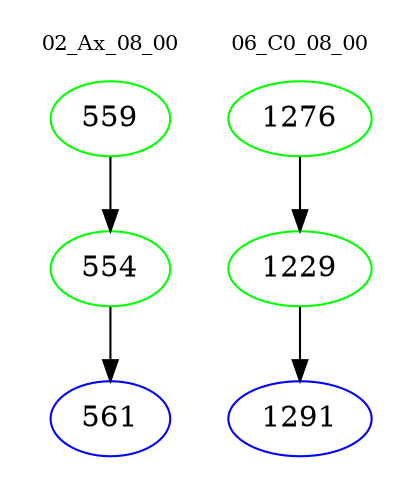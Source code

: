 digraph{
subgraph cluster_0 {
color = white
label = "02_Ax_08_00";
fontsize=10;
T0_559 [label="559", color="green"]
T0_559 -> T0_554 [color="black"]
T0_554 [label="554", color="green"]
T0_554 -> T0_561 [color="black"]
T0_561 [label="561", color="blue"]
}
subgraph cluster_1 {
color = white
label = "06_C0_08_00";
fontsize=10;
T1_1276 [label="1276", color="green"]
T1_1276 -> T1_1229 [color="black"]
T1_1229 [label="1229", color="green"]
T1_1229 -> T1_1291 [color="black"]
T1_1291 [label="1291", color="blue"]
}
}
